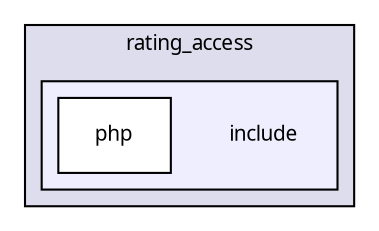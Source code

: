 digraph "packages/rating/packages/rating_access/include/" {
  compound=true
  node [ fontsize="10", fontname="FreeSans.ttf"];
  edge [ labelfontsize="10", labelfontname="FreeSans.ttf"];
  subgraph clusterdir_acfcffcf33aefa2f931a899b956cfb3a {
    graph [ bgcolor="#ddddee", pencolor="black", label="rating_access" fontname="FreeSans.ttf", fontsize="10", URL="dir_acfcffcf33aefa2f931a899b956cfb3a.html"]
  subgraph clusterdir_2d8941c92f95c7e1db299f1eb1efc61d {
    graph [ bgcolor="#eeeeff", pencolor="black", label="" URL="dir_2d8941c92f95c7e1db299f1eb1efc61d.html"];
    dir_2d8941c92f95c7e1db299f1eb1efc61d [shape=plaintext label="include"];
    dir_07e76d8156c09cfc27f96f76f439f988 [shape=box label="php" color="black" fillcolor="white" style="filled" URL="dir_07e76d8156c09cfc27f96f76f439f988.html"];
  }
  }
}
